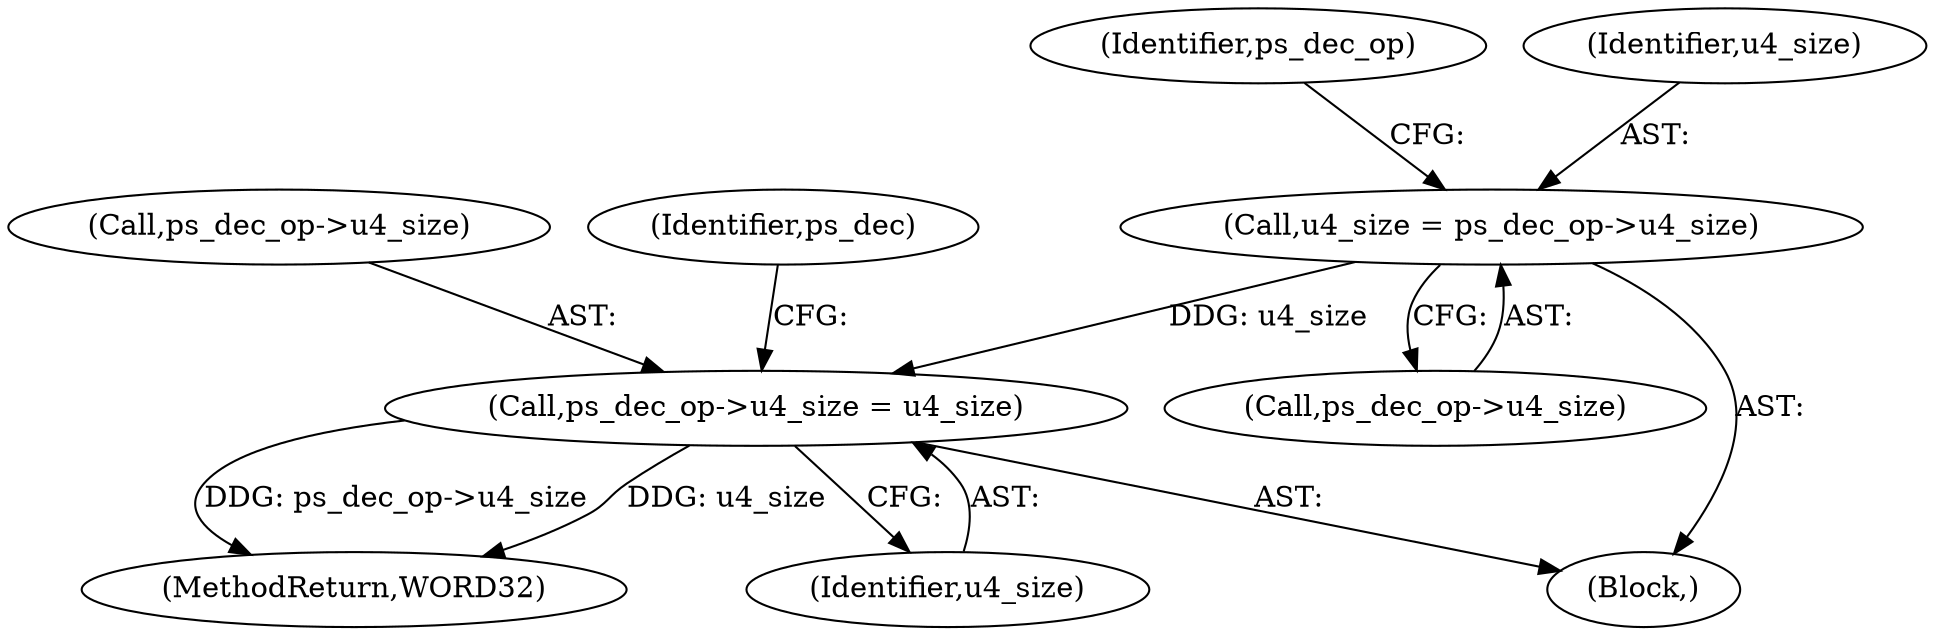 digraph "0_Android_7554755536019e439433c515eeb44e701fb3bfb2@pointer" {
"1000222" [label="(Call,u4_size = ps_dec_op->u4_size)"];
"1000232" [label="(Call,ps_dec_op->u4_size = u4_size)"];
"1000233" [label="(Call,ps_dec_op->u4_size)"];
"1000220" [label="(Block,)"];
"1000222" [label="(Call,u4_size = ps_dec_op->u4_size)"];
"1002142" [label="(MethodReturn,WORD32)"];
"1000232" [label="(Call,ps_dec_op->u4_size = u4_size)"];
"1000239" [label="(Identifier,ps_dec)"];
"1000228" [label="(Identifier,ps_dec_op)"];
"1000224" [label="(Call,ps_dec_op->u4_size)"];
"1000223" [label="(Identifier,u4_size)"];
"1000236" [label="(Identifier,u4_size)"];
"1000222" -> "1000220"  [label="AST: "];
"1000222" -> "1000224"  [label="CFG: "];
"1000223" -> "1000222"  [label="AST: "];
"1000224" -> "1000222"  [label="AST: "];
"1000228" -> "1000222"  [label="CFG: "];
"1000222" -> "1000232"  [label="DDG: u4_size"];
"1000232" -> "1000220"  [label="AST: "];
"1000232" -> "1000236"  [label="CFG: "];
"1000233" -> "1000232"  [label="AST: "];
"1000236" -> "1000232"  [label="AST: "];
"1000239" -> "1000232"  [label="CFG: "];
"1000232" -> "1002142"  [label="DDG: ps_dec_op->u4_size"];
"1000232" -> "1002142"  [label="DDG: u4_size"];
}
